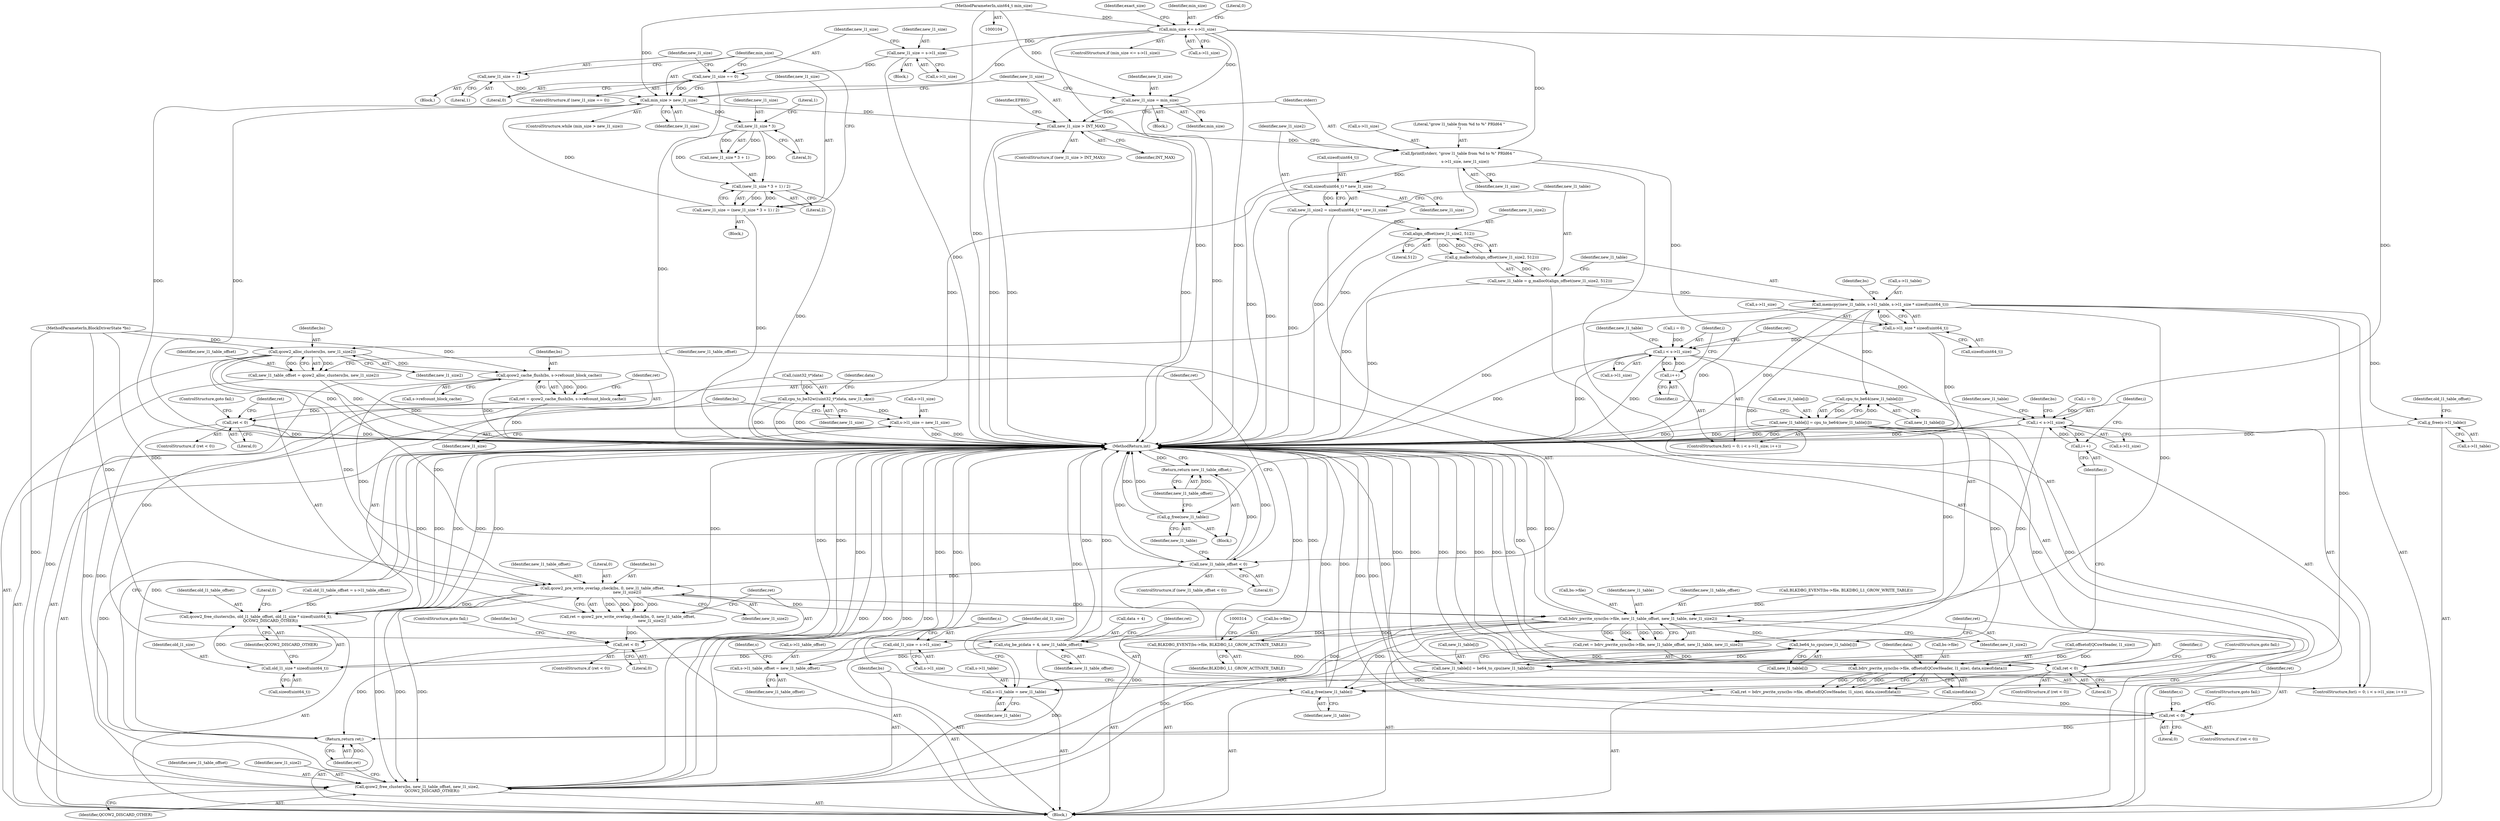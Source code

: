 digraph "1_qemu_cab60de930684c33f67d4e32c7509b567f8c445b@API" {
"1000175" [label="(Call,fprintf(stderr, \"grow l1_table from %d to %\" PRId64 \"\n\",\n            s->l1_size, new_l1_size))"];
"1000125" [label="(Call,min_size <= s->l1_size)"];
"1000106" [label="(MethodParameterIn,uint64_t min_size)"];
"1000168" [label="(Call,new_l1_size > INT_MAX)"];
"1000135" [label="(Call,new_l1_size = min_size)"];
"1000154" [label="(Call,min_size > new_l1_size)"];
"1000158" [label="(Call,new_l1_size = (new_l1_size * 3 + 1) / 2)"];
"1000160" [label="(Call,(new_l1_size * 3 + 1) / 2)"];
"1000162" [label="(Call,new_l1_size * 3)"];
"1000150" [label="(Call,new_l1_size = 1)"];
"1000146" [label="(Call,new_l1_size == 0)"];
"1000140" [label="(Call,new_l1_size = s->l1_size)"];
"1000184" [label="(Call,sizeof(uint64_t) * new_l1_size)"];
"1000182" [label="(Call,new_l1_size2 = sizeof(uint64_t) * new_l1_size)"];
"1000191" [label="(Call,align_offset(new_l1_size2, 512))"];
"1000190" [label="(Call,g_malloc0(align_offset(new_l1_size2, 512)))"];
"1000188" [label="(Call,new_l1_table = g_malloc0(align_offset(new_l1_size2, 512)))"];
"1000194" [label="(Call,memcpy(new_l1_table, s->l1_table, s->l1_size * sizeof(uint64_t)))"];
"1000220" [label="(Call,g_free(new_l1_table))"];
"1000270" [label="(Call,cpu_to_be64(new_l1_table[i]))"];
"1000266" [label="(Call,new_l1_table[i] = cpu_to_be64(new_l1_table[i]))"];
"1000276" [label="(Call,bdrv_pwrite_sync(bs->file, new_l1_table_offset, new_l1_table, new_l1_size2))"];
"1000274" [label="(Call,ret = bdrv_pwrite_sync(bs->file, new_l1_table_offset, new_l1_table, new_l1_size2))"];
"1000284" [label="(Call,ret < 0)"];
"1000387" [label="(Return,return ret;)"];
"1000303" [label="(Call,be64_to_cpu(new_l1_table[i]))"];
"1000299" [label="(Call,new_l1_table[i] = be64_to_cpu(new_l1_table[i]))"];
"1000354" [label="(Call,s->l1_table = new_l1_table)"];
"1000380" [label="(Call,g_free(new_l1_table))"];
"1000307" [label="(Call,BLKDBG_EVENT(bs->file, BLKDBG_L1_GROW_ACTIVATE_TABLE))"];
"1000324" [label="(Call,bdrv_pwrite_sync(bs->file, offsetof(QCowHeader, l1_size), data,sizeof(data)))"];
"1000322" [label="(Call,ret = bdrv_pwrite_sync(bs->file, offsetof(QCowHeader, l1_size), data,sizeof(data)))"];
"1000335" [label="(Call,ret < 0)"];
"1000317" [label="(Call,stq_be_p(data + 4, new_l1_table_offset))"];
"1000349" [label="(Call,s->l1_table_offset = new_l1_table_offset)"];
"1000382" [label="(Call,qcow2_free_clusters(bs, new_l1_table_offset, new_l1_size2,\n                        QCOW2_DISCARD_OTHER))"];
"1000340" [label="(Call,g_free(s->l1_table))"];
"1000212" [label="(Call,qcow2_alloc_clusters(bs, new_l1_size2))"];
"1000210" [label="(Call,new_l1_table_offset = qcow2_alloc_clusters(bs, new_l1_size2))"];
"1000216" [label="(Call,new_l1_table_offset < 0)"];
"1000222" [label="(Return,return new_l1_table_offset;)"];
"1000239" [label="(Call,qcow2_pre_write_overlap_check(bs, 0, new_l1_table_offset,\n                                        new_l1_size2))"];
"1000237" [label="(Call,ret = qcow2_pre_write_overlap_check(bs, 0, new_l1_table_offset,\n                                        new_l1_size2))"];
"1000245" [label="(Call,ret < 0)"];
"1000369" [label="(Call,qcow2_free_clusters(bs, old_l1_table_offset, old_l1_size * sizeof(uint64_t),\n                        QCOW2_DISCARD_OTHER))"];
"1000226" [label="(Call,qcow2_cache_flush(bs, s->refcount_block_cache))"];
"1000224" [label="(Call,ret = qcow2_cache_flush(bs, s->refcount_block_cache))"];
"1000232" [label="(Call,ret < 0)"];
"1000312" [label="(Call,cpu_to_be32w((uint32_t*)data, new_l1_size))"];
"1000364" [label="(Call,s->l1_size = new_l1_size)"];
"1000199" [label="(Call,s->l1_size * sizeof(uint64_t))"];
"1000259" [label="(Call,i < s->l1_size)"];
"1000264" [label="(Call,i++)"];
"1000292" [label="(Call,i < s->l1_size)"];
"1000297" [label="(Call,i++)"];
"1000359" [label="(Call,old_l1_size = s->l1_size)"];
"1000372" [label="(Call,old_l1_size * sizeof(uint64_t))"];
"1000227" [label="(Identifier,bs)"];
"1000307" [label="(Call,BLKDBG_EVENT(bs->file, BLKDBG_L1_GROW_ACTIVATE_TABLE))"];
"1000141" [label="(Identifier,new_l1_size)"];
"1000365" [label="(Call,s->l1_size)"];
"1000162" [label="(Call,new_l1_size * 3)"];
"1000160" [label="(Call,(new_l1_size * 3 + 1) / 2)"];
"1000193" [label="(Literal,512)"];
"1000156" [label="(Identifier,new_l1_size)"];
"1000287" [label="(ControlStructure,goto fail;)"];
"1000277" [label="(Call,bs->file)"];
"1000387" [label="(Return,return ret;)"];
"1000184" [label="(Call,sizeof(uint64_t) * new_l1_size)"];
"1000324" [label="(Call,bdrv_pwrite_sync(bs->file, offsetof(QCowHeader, l1_size), data,sizeof(data)))"];
"1000165" [label="(Literal,1)"];
"1000353" [label="(Identifier,new_l1_table_offset)"];
"1000233" [label="(Identifier,ret)"];
"1000152" [label="(Literal,1)"];
"1000355" [label="(Call,s->l1_table)"];
"1000243" [label="(Identifier,new_l1_size2)"];
"1000300" [label="(Call,new_l1_table[i])"];
"1000212" [label="(Call,qcow2_alloc_clusters(bs, new_l1_size2))"];
"1000157" [label="(Block,)"];
"1000194" [label="(Call,memcpy(new_l1_table, s->l1_table, s->l1_size * sizeof(uint64_t)))"];
"1000223" [label="(Identifier,new_l1_table_offset)"];
"1000210" [label="(Call,new_l1_table_offset = qcow2_alloc_clusters(bs, new_l1_size2))"];
"1000356" [label="(Identifier,s)"];
"1000139" [label="(Block,)"];
"1000218" [label="(Literal,0)"];
"1000159" [label="(Identifier,new_l1_size)"];
"1000242" [label="(Identifier,new_l1_table_offset)"];
"1000255" [label="(ControlStructure,for(i = 0; i < s->l1_size; i++))"];
"1000335" [label="(Call,ret < 0)"];
"1000336" [label="(Identifier,ret)"];
"1000260" [label="(Identifier,i)"];
"1000297" [label="(Call,i++)"];
"1000188" [label="(Call,new_l1_table = g_malloc0(align_offset(new_l1_size2, 512)))"];
"1000221" [label="(Identifier,new_l1_table)"];
"1000187" [label="(Identifier,new_l1_size)"];
"1000200" [label="(Call,s->l1_size)"];
"1000267" [label="(Call,new_l1_table[i])"];
"1000341" [label="(Call,s->l1_table)"];
"1000106" [label="(MethodParameterIn,uint64_t min_size)"];
"1000183" [label="(Identifier,new_l1_size2)"];
"1000301" [label="(Identifier,new_l1_table)"];
"1000328" [label="(Call,offsetof(QCowHeader, l1_size))"];
"1000354" [label="(Call,s->l1_table = new_l1_table)"];
"1000225" [label="(Identifier,ret)"];
"1000321" [label="(Identifier,new_l1_table_offset)"];
"1000140" [label="(Call,new_l1_size = s->l1_size)"];
"1000154" [label="(Call,min_size > new_l1_size)"];
"1000215" [label="(ControlStructure,if (new_l1_table_offset < 0))"];
"1000382" [label="(Call,qcow2_free_clusters(bs, new_l1_table_offset, new_l1_size2,\n                        QCOW2_DISCARD_OTHER))"];
"1000244" [label="(ControlStructure,if (ret < 0))"];
"1000281" [label="(Identifier,new_l1_table)"];
"1000203" [label="(Call,sizeof(uint64_t))"];
"1000181" [label="(Identifier,new_l1_size)"];
"1000168" [label="(Call,new_l1_size > INT_MAX)"];
"1000274" [label="(Call,ret = bdrv_pwrite_sync(bs->file, new_l1_table_offset, new_l1_table, new_l1_size2))"];
"1000217" [label="(Identifier,new_l1_table_offset)"];
"1000174" [label="(Identifier,EFBIG)"];
"1000361" [label="(Call,s->l1_size)"];
"1000137" [label="(Identifier,min_size)"];
"1000234" [label="(Literal,0)"];
"1000124" [label="(ControlStructure,if (min_size <= s->l1_size))"];
"1000288" [label="(ControlStructure,for(i = 0; i < s->l1_size; i++))"];
"1000318" [label="(Call,data + 4)"];
"1000372" [label="(Call,old_l1_size * sizeof(uint64_t))"];
"1000261" [label="(Call,s->l1_size)"];
"1000214" [label="(Identifier,new_l1_size2)"];
"1000176" [label="(Identifier,stderr)"];
"1000147" [label="(Identifier,new_l1_size)"];
"1000146" [label="(Call,new_l1_size == 0)"];
"1000268" [label="(Identifier,new_l1_table)"];
"1000213" [label="(Identifier,bs)"];
"1000323" [label="(Identifier,ret)"];
"1000349" [label="(Call,s->l1_table_offset = new_l1_table_offset)"];
"1000224" [label="(Call,ret = qcow2_cache_flush(bs, s->refcount_block_cache))"];
"1000127" [label="(Call,s->l1_size)"];
"1000241" [label="(Literal,0)"];
"1000175" [label="(Call,fprintf(stderr, \"grow l1_table from %d to %\" PRId64 \"\n\",\n            s->l1_size, new_l1_size))"];
"1000380" [label="(Call,g_free(new_l1_table))"];
"1000178" [label="(Call,s->l1_size)"];
"1000342" [label="(Identifier,s)"];
"1000311" [label="(Identifier,BLKDBG_L1_GROW_ACTIVATE_TABLE)"];
"1000304" [label="(Call,new_l1_table[i])"];
"1000292" [label="(Call,i < s->l1_size)"];
"1000266" [label="(Call,new_l1_table[i] = cpu_to_be64(new_l1_table[i]))"];
"1000270" [label="(Call,cpu_to_be64(new_l1_table[i]))"];
"1000275" [label="(Identifier,ret)"];
"1000228" [label="(Call,s->refcount_block_cache)"];
"1000170" [label="(Identifier,INT_MAX)"];
"1000161" [label="(Call,new_l1_size * 3 + 1)"];
"1000284" [label="(Call,ret < 0)"];
"1000371" [label="(Identifier,old_l1_table_offset)"];
"1000360" [label="(Identifier,old_l1_size)"];
"1000286" [label="(Literal,0)"];
"1000331" [label="(Identifier,data)"];
"1000166" [label="(Literal,2)"];
"1000337" [label="(Literal,0)"];
"1000359" [label="(Call,old_l1_size = s->l1_size)"];
"1000384" [label="(Identifier,new_l1_table_offset)"];
"1000222" [label="(Return,return new_l1_table_offset;)"];
"1000299" [label="(Call,new_l1_table[i] = be64_to_cpu(new_l1_table[i]))"];
"1000376" [label="(Identifier,QCOW2_DISCARD_OTHER)"];
"1000134" [label="(Block,)"];
"1000259" [label="(Call,i < s->l1_size)"];
"1000322" [label="(Call,ret = bdrv_pwrite_sync(bs->file, offsetof(QCowHeader, l1_size), data,sizeof(data)))"];
"1000385" [label="(Identifier,new_l1_size2)"];
"1000169" [label="(Identifier,new_l1_size)"];
"1000386" [label="(Identifier,QCOW2_DISCARD_OTHER)"];
"1000240" [label="(Identifier,bs)"];
"1000236" [label="(ControlStructure,goto fail;)"];
"1000280" [label="(Identifier,new_l1_table_offset)"];
"1000196" [label="(Call,s->l1_table)"];
"1000290" [label="(Identifier,i)"];
"1000334" [label="(ControlStructure,if (ret < 0))"];
"1000309" [label="(Identifier,bs)"];
"1000150" [label="(Call,new_l1_size = 1)"];
"1000389" [label="(MethodReturn,int)"];
"1000265" [label="(Identifier,i)"];
"1000283" [label="(ControlStructure,if (ret < 0))"];
"1000252" [label="(Identifier,bs)"];
"1000316" [label="(Identifier,new_l1_size)"];
"1000289" [label="(Call,i = 0)"];
"1000151" [label="(Identifier,new_l1_size)"];
"1000126" [label="(Identifier,min_size)"];
"1000339" [label="(ControlStructure,goto fail;)"];
"1000153" [label="(ControlStructure,while (min_size > new_l1_size))"];
"1000303" [label="(Call,be64_to_cpu(new_l1_table[i]))"];
"1000219" [label="(Block,)"];
"1000294" [label="(Call,s->l1_size)"];
"1000164" [label="(Literal,3)"];
"1000370" [label="(Identifier,bs)"];
"1000383" [label="(Identifier,bs)"];
"1000364" [label="(Call,s->l1_size = new_l1_size)"];
"1000340" [label="(Call,g_free(s->l1_table))"];
"1000373" [label="(Identifier,old_l1_size)"];
"1000332" [label="(Call,sizeof(data))"];
"1000177" [label="(Literal,\"grow l1_table from %d to %\" PRId64 \"\n\")"];
"1000192" [label="(Identifier,new_l1_size2)"];
"1000195" [label="(Identifier,new_l1_table)"];
"1000231" [label="(ControlStructure,if (ret < 0))"];
"1000105" [label="(MethodParameterIn,BlockDriverState *bs)"];
"1000182" [label="(Call,new_l1_size2 = sizeof(uint64_t) * new_l1_size)"];
"1000245" [label="(Call,ret < 0)"];
"1000131" [label="(Literal,0)"];
"1000249" [label="(ControlStructure,goto fail;)"];
"1000148" [label="(Literal,0)"];
"1000298" [label="(Identifier,i)"];
"1000256" [label="(Call,i = 0)"];
"1000271" [label="(Call,new_l1_table[i])"];
"1000368" [label="(Identifier,new_l1_size)"];
"1000226" [label="(Call,qcow2_cache_flush(bs, s->refcount_block_cache))"];
"1000237" [label="(Call,ret = qcow2_pre_write_overlap_check(bs, 0, new_l1_table_offset,\n                                        new_l1_size2))"];
"1000381" [label="(Identifier,new_l1_table)"];
"1000246" [label="(Identifier,ret)"];
"1000145" [label="(ControlStructure,if (new_l1_size == 0))"];
"1000142" [label="(Call,s->l1_size)"];
"1000369" [label="(Call,qcow2_free_clusters(bs, old_l1_table_offset, old_l1_size * sizeof(uint64_t),\n                        QCOW2_DISCARD_OTHER))"];
"1000135" [label="(Call,new_l1_size = min_size)"];
"1000285" [label="(Identifier,ret)"];
"1000325" [label="(Call,bs->file)"];
"1000207" [label="(Identifier,bs)"];
"1000185" [label="(Call,sizeof(uint64_t))"];
"1000312" [label="(Call,cpu_to_be32w((uint32_t*)data, new_l1_size))"];
"1000238" [label="(Identifier,ret)"];
"1000250" [label="(Call,BLKDBG_EVENT(bs->file, BLKDBG_L1_GROW_WRITE_TABLE))"];
"1000308" [label="(Call,bs->file)"];
"1000149" [label="(Block,)"];
"1000211" [label="(Identifier,new_l1_table_offset)"];
"1000167" [label="(ControlStructure,if (new_l1_size > INT_MAX))"];
"1000317" [label="(Call,stq_be_p(data + 4, new_l1_table_offset))"];
"1000189" [label="(Identifier,new_l1_table)"];
"1000276" [label="(Call,bdrv_pwrite_sync(bs->file, new_l1_table_offset, new_l1_table, new_l1_size2))"];
"1000232" [label="(Call,ret < 0)"];
"1000374" [label="(Call,sizeof(uint64_t))"];
"1000282" [label="(Identifier,new_l1_size2)"];
"1000216" [label="(Call,new_l1_table_offset < 0)"];
"1000125" [label="(Call,min_size <= s->l1_size)"];
"1000388" [label="(Identifier,ret)"];
"1000358" [label="(Identifier,new_l1_table)"];
"1000163" [label="(Identifier,new_l1_size)"];
"1000264" [label="(Call,i++)"];
"1000190" [label="(Call,g_malloc0(align_offset(new_l1_size2, 512)))"];
"1000313" [label="(Call,(uint32_t*)data)"];
"1000136" [label="(Identifier,new_l1_size)"];
"1000191" [label="(Call,align_offset(new_l1_size2, 512))"];
"1000350" [label="(Call,s->l1_table_offset)"];
"1000293" [label="(Identifier,i)"];
"1000378" [label="(Literal,0)"];
"1000247" [label="(Literal,0)"];
"1000345" [label="(Identifier,old_l1_table_offset)"];
"1000155" [label="(Identifier,min_size)"];
"1000133" [label="(Identifier,exact_size)"];
"1000158" [label="(Call,new_l1_size = (new_l1_size * 3 + 1) / 2)"];
"1000220" [label="(Call,g_free(new_l1_table))"];
"1000199" [label="(Call,s->l1_size * sizeof(uint64_t))"];
"1000319" [label="(Identifier,data)"];
"1000344" [label="(Call,old_l1_table_offset = s->l1_table_offset)"];
"1000366" [label="(Identifier,s)"];
"1000108" [label="(Block,)"];
"1000239" [label="(Call,qcow2_pre_write_overlap_check(bs, 0, new_l1_table_offset,\n                                        new_l1_size2))"];
"1000175" -> "1000108"  [label="AST: "];
"1000175" -> "1000181"  [label="CFG: "];
"1000176" -> "1000175"  [label="AST: "];
"1000177" -> "1000175"  [label="AST: "];
"1000178" -> "1000175"  [label="AST: "];
"1000181" -> "1000175"  [label="AST: "];
"1000183" -> "1000175"  [label="CFG: "];
"1000175" -> "1000389"  [label="DDG: "];
"1000175" -> "1000389"  [label="DDG: "];
"1000125" -> "1000175"  [label="DDG: "];
"1000168" -> "1000175"  [label="DDG: "];
"1000175" -> "1000184"  [label="DDG: "];
"1000175" -> "1000199"  [label="DDG: "];
"1000125" -> "1000124"  [label="AST: "];
"1000125" -> "1000127"  [label="CFG: "];
"1000126" -> "1000125"  [label="AST: "];
"1000127" -> "1000125"  [label="AST: "];
"1000131" -> "1000125"  [label="CFG: "];
"1000133" -> "1000125"  [label="CFG: "];
"1000125" -> "1000389"  [label="DDG: "];
"1000125" -> "1000389"  [label="DDG: "];
"1000125" -> "1000389"  [label="DDG: "];
"1000106" -> "1000125"  [label="DDG: "];
"1000125" -> "1000135"  [label="DDG: "];
"1000125" -> "1000140"  [label="DDG: "];
"1000125" -> "1000154"  [label="DDG: "];
"1000106" -> "1000104"  [label="AST: "];
"1000106" -> "1000389"  [label="DDG: "];
"1000106" -> "1000135"  [label="DDG: "];
"1000106" -> "1000154"  [label="DDG: "];
"1000168" -> "1000167"  [label="AST: "];
"1000168" -> "1000170"  [label="CFG: "];
"1000169" -> "1000168"  [label="AST: "];
"1000170" -> "1000168"  [label="AST: "];
"1000174" -> "1000168"  [label="CFG: "];
"1000176" -> "1000168"  [label="CFG: "];
"1000168" -> "1000389"  [label="DDG: "];
"1000168" -> "1000389"  [label="DDG: "];
"1000168" -> "1000389"  [label="DDG: "];
"1000135" -> "1000168"  [label="DDG: "];
"1000154" -> "1000168"  [label="DDG: "];
"1000135" -> "1000134"  [label="AST: "];
"1000135" -> "1000137"  [label="CFG: "];
"1000136" -> "1000135"  [label="AST: "];
"1000137" -> "1000135"  [label="AST: "];
"1000169" -> "1000135"  [label="CFG: "];
"1000135" -> "1000389"  [label="DDG: "];
"1000154" -> "1000153"  [label="AST: "];
"1000154" -> "1000156"  [label="CFG: "];
"1000155" -> "1000154"  [label="AST: "];
"1000156" -> "1000154"  [label="AST: "];
"1000159" -> "1000154"  [label="CFG: "];
"1000169" -> "1000154"  [label="CFG: "];
"1000154" -> "1000389"  [label="DDG: "];
"1000154" -> "1000389"  [label="DDG: "];
"1000158" -> "1000154"  [label="DDG: "];
"1000150" -> "1000154"  [label="DDG: "];
"1000146" -> "1000154"  [label="DDG: "];
"1000154" -> "1000162"  [label="DDG: "];
"1000158" -> "1000157"  [label="AST: "];
"1000158" -> "1000160"  [label="CFG: "];
"1000159" -> "1000158"  [label="AST: "];
"1000160" -> "1000158"  [label="AST: "];
"1000155" -> "1000158"  [label="CFG: "];
"1000158" -> "1000389"  [label="DDG: "];
"1000160" -> "1000158"  [label="DDG: "];
"1000160" -> "1000158"  [label="DDG: "];
"1000160" -> "1000166"  [label="CFG: "];
"1000161" -> "1000160"  [label="AST: "];
"1000166" -> "1000160"  [label="AST: "];
"1000160" -> "1000389"  [label="DDG: "];
"1000162" -> "1000160"  [label="DDG: "];
"1000162" -> "1000160"  [label="DDG: "];
"1000162" -> "1000161"  [label="AST: "];
"1000162" -> "1000164"  [label="CFG: "];
"1000163" -> "1000162"  [label="AST: "];
"1000164" -> "1000162"  [label="AST: "];
"1000165" -> "1000162"  [label="CFG: "];
"1000162" -> "1000161"  [label="DDG: "];
"1000162" -> "1000161"  [label="DDG: "];
"1000150" -> "1000149"  [label="AST: "];
"1000150" -> "1000152"  [label="CFG: "];
"1000151" -> "1000150"  [label="AST: "];
"1000152" -> "1000150"  [label="AST: "];
"1000155" -> "1000150"  [label="CFG: "];
"1000146" -> "1000145"  [label="AST: "];
"1000146" -> "1000148"  [label="CFG: "];
"1000147" -> "1000146"  [label="AST: "];
"1000148" -> "1000146"  [label="AST: "];
"1000151" -> "1000146"  [label="CFG: "];
"1000155" -> "1000146"  [label="CFG: "];
"1000146" -> "1000389"  [label="DDG: "];
"1000140" -> "1000146"  [label="DDG: "];
"1000140" -> "1000139"  [label="AST: "];
"1000140" -> "1000142"  [label="CFG: "];
"1000141" -> "1000140"  [label="AST: "];
"1000142" -> "1000140"  [label="AST: "];
"1000147" -> "1000140"  [label="CFG: "];
"1000140" -> "1000389"  [label="DDG: "];
"1000184" -> "1000182"  [label="AST: "];
"1000184" -> "1000187"  [label="CFG: "];
"1000185" -> "1000184"  [label="AST: "];
"1000187" -> "1000184"  [label="AST: "];
"1000182" -> "1000184"  [label="CFG: "];
"1000184" -> "1000389"  [label="DDG: "];
"1000184" -> "1000182"  [label="DDG: "];
"1000184" -> "1000312"  [label="DDG: "];
"1000182" -> "1000108"  [label="AST: "];
"1000183" -> "1000182"  [label="AST: "];
"1000189" -> "1000182"  [label="CFG: "];
"1000182" -> "1000389"  [label="DDG: "];
"1000182" -> "1000191"  [label="DDG: "];
"1000191" -> "1000190"  [label="AST: "];
"1000191" -> "1000193"  [label="CFG: "];
"1000192" -> "1000191"  [label="AST: "];
"1000193" -> "1000191"  [label="AST: "];
"1000190" -> "1000191"  [label="CFG: "];
"1000191" -> "1000190"  [label="DDG: "];
"1000191" -> "1000190"  [label="DDG: "];
"1000191" -> "1000212"  [label="DDG: "];
"1000190" -> "1000188"  [label="AST: "];
"1000188" -> "1000190"  [label="CFG: "];
"1000190" -> "1000389"  [label="DDG: "];
"1000190" -> "1000188"  [label="DDG: "];
"1000188" -> "1000108"  [label="AST: "];
"1000189" -> "1000188"  [label="AST: "];
"1000195" -> "1000188"  [label="CFG: "];
"1000188" -> "1000389"  [label="DDG: "];
"1000188" -> "1000194"  [label="DDG: "];
"1000194" -> "1000108"  [label="AST: "];
"1000194" -> "1000199"  [label="CFG: "];
"1000195" -> "1000194"  [label="AST: "];
"1000196" -> "1000194"  [label="AST: "];
"1000199" -> "1000194"  [label="AST: "];
"1000207" -> "1000194"  [label="CFG: "];
"1000194" -> "1000389"  [label="DDG: "];
"1000194" -> "1000389"  [label="DDG: "];
"1000194" -> "1000389"  [label="DDG: "];
"1000199" -> "1000194"  [label="DDG: "];
"1000194" -> "1000220"  [label="DDG: "];
"1000194" -> "1000270"  [label="DDG: "];
"1000194" -> "1000276"  [label="DDG: "];
"1000194" -> "1000340"  [label="DDG: "];
"1000194" -> "1000380"  [label="DDG: "];
"1000220" -> "1000219"  [label="AST: "];
"1000220" -> "1000221"  [label="CFG: "];
"1000221" -> "1000220"  [label="AST: "];
"1000223" -> "1000220"  [label="CFG: "];
"1000220" -> "1000389"  [label="DDG: "];
"1000220" -> "1000389"  [label="DDG: "];
"1000270" -> "1000266"  [label="AST: "];
"1000270" -> "1000271"  [label="CFG: "];
"1000271" -> "1000270"  [label="AST: "];
"1000266" -> "1000270"  [label="CFG: "];
"1000270" -> "1000266"  [label="DDG: "];
"1000266" -> "1000270"  [label="DDG: "];
"1000266" -> "1000255"  [label="AST: "];
"1000267" -> "1000266"  [label="AST: "];
"1000265" -> "1000266"  [label="CFG: "];
"1000266" -> "1000389"  [label="DDG: "];
"1000266" -> "1000389"  [label="DDG: "];
"1000266" -> "1000276"  [label="DDG: "];
"1000266" -> "1000303"  [label="DDG: "];
"1000266" -> "1000354"  [label="DDG: "];
"1000266" -> "1000380"  [label="DDG: "];
"1000276" -> "1000274"  [label="AST: "];
"1000276" -> "1000282"  [label="CFG: "];
"1000277" -> "1000276"  [label="AST: "];
"1000280" -> "1000276"  [label="AST: "];
"1000281" -> "1000276"  [label="AST: "];
"1000282" -> "1000276"  [label="AST: "];
"1000274" -> "1000276"  [label="CFG: "];
"1000276" -> "1000389"  [label="DDG: "];
"1000276" -> "1000389"  [label="DDG: "];
"1000276" -> "1000274"  [label="DDG: "];
"1000276" -> "1000274"  [label="DDG: "];
"1000276" -> "1000274"  [label="DDG: "];
"1000276" -> "1000274"  [label="DDG: "];
"1000250" -> "1000276"  [label="DDG: "];
"1000239" -> "1000276"  [label="DDG: "];
"1000239" -> "1000276"  [label="DDG: "];
"1000276" -> "1000303"  [label="DDG: "];
"1000276" -> "1000307"  [label="DDG: "];
"1000276" -> "1000317"  [label="DDG: "];
"1000276" -> "1000354"  [label="DDG: "];
"1000276" -> "1000380"  [label="DDG: "];
"1000276" -> "1000382"  [label="DDG: "];
"1000276" -> "1000382"  [label="DDG: "];
"1000274" -> "1000108"  [label="AST: "];
"1000275" -> "1000274"  [label="AST: "];
"1000285" -> "1000274"  [label="CFG: "];
"1000274" -> "1000389"  [label="DDG: "];
"1000274" -> "1000284"  [label="DDG: "];
"1000284" -> "1000283"  [label="AST: "];
"1000284" -> "1000286"  [label="CFG: "];
"1000285" -> "1000284"  [label="AST: "];
"1000286" -> "1000284"  [label="AST: "];
"1000287" -> "1000284"  [label="CFG: "];
"1000290" -> "1000284"  [label="CFG: "];
"1000284" -> "1000389"  [label="DDG: "];
"1000284" -> "1000389"  [label="DDG: "];
"1000284" -> "1000387"  [label="DDG: "];
"1000387" -> "1000108"  [label="AST: "];
"1000387" -> "1000388"  [label="CFG: "];
"1000388" -> "1000387"  [label="AST: "];
"1000389" -> "1000387"  [label="CFG: "];
"1000387" -> "1000389"  [label="DDG: "];
"1000388" -> "1000387"  [label="DDG: "];
"1000335" -> "1000387"  [label="DDG: "];
"1000232" -> "1000387"  [label="DDG: "];
"1000245" -> "1000387"  [label="DDG: "];
"1000303" -> "1000299"  [label="AST: "];
"1000303" -> "1000304"  [label="CFG: "];
"1000304" -> "1000303"  [label="AST: "];
"1000299" -> "1000303"  [label="CFG: "];
"1000303" -> "1000299"  [label="DDG: "];
"1000299" -> "1000303"  [label="DDG: "];
"1000299" -> "1000288"  [label="AST: "];
"1000300" -> "1000299"  [label="AST: "];
"1000298" -> "1000299"  [label="CFG: "];
"1000299" -> "1000389"  [label="DDG: "];
"1000299" -> "1000389"  [label="DDG: "];
"1000299" -> "1000354"  [label="DDG: "];
"1000299" -> "1000380"  [label="DDG: "];
"1000354" -> "1000108"  [label="AST: "];
"1000354" -> "1000358"  [label="CFG: "];
"1000355" -> "1000354"  [label="AST: "];
"1000358" -> "1000354"  [label="AST: "];
"1000360" -> "1000354"  [label="CFG: "];
"1000354" -> "1000389"  [label="DDG: "];
"1000354" -> "1000389"  [label="DDG: "];
"1000380" -> "1000108"  [label="AST: "];
"1000380" -> "1000381"  [label="CFG: "];
"1000381" -> "1000380"  [label="AST: "];
"1000383" -> "1000380"  [label="CFG: "];
"1000380" -> "1000389"  [label="DDG: "];
"1000380" -> "1000389"  [label="DDG: "];
"1000307" -> "1000108"  [label="AST: "];
"1000307" -> "1000311"  [label="CFG: "];
"1000308" -> "1000307"  [label="AST: "];
"1000311" -> "1000307"  [label="AST: "];
"1000314" -> "1000307"  [label="CFG: "];
"1000307" -> "1000389"  [label="DDG: "];
"1000307" -> "1000389"  [label="DDG: "];
"1000307" -> "1000324"  [label="DDG: "];
"1000324" -> "1000322"  [label="AST: "];
"1000324" -> "1000332"  [label="CFG: "];
"1000325" -> "1000324"  [label="AST: "];
"1000328" -> "1000324"  [label="AST: "];
"1000331" -> "1000324"  [label="AST: "];
"1000332" -> "1000324"  [label="AST: "];
"1000322" -> "1000324"  [label="CFG: "];
"1000324" -> "1000389"  [label="DDG: "];
"1000324" -> "1000389"  [label="DDG: "];
"1000324" -> "1000389"  [label="DDG: "];
"1000324" -> "1000322"  [label="DDG: "];
"1000324" -> "1000322"  [label="DDG: "];
"1000324" -> "1000322"  [label="DDG: "];
"1000328" -> "1000324"  [label="DDG: "];
"1000328" -> "1000324"  [label="DDG: "];
"1000322" -> "1000108"  [label="AST: "];
"1000323" -> "1000322"  [label="AST: "];
"1000336" -> "1000322"  [label="CFG: "];
"1000322" -> "1000389"  [label="DDG: "];
"1000322" -> "1000335"  [label="DDG: "];
"1000335" -> "1000334"  [label="AST: "];
"1000335" -> "1000337"  [label="CFG: "];
"1000336" -> "1000335"  [label="AST: "];
"1000337" -> "1000335"  [label="AST: "];
"1000339" -> "1000335"  [label="CFG: "];
"1000342" -> "1000335"  [label="CFG: "];
"1000335" -> "1000389"  [label="DDG: "];
"1000335" -> "1000389"  [label="DDG: "];
"1000317" -> "1000108"  [label="AST: "];
"1000317" -> "1000321"  [label="CFG: "];
"1000318" -> "1000317"  [label="AST: "];
"1000321" -> "1000317"  [label="AST: "];
"1000323" -> "1000317"  [label="CFG: "];
"1000317" -> "1000389"  [label="DDG: "];
"1000317" -> "1000389"  [label="DDG: "];
"1000313" -> "1000317"  [label="DDG: "];
"1000317" -> "1000349"  [label="DDG: "];
"1000317" -> "1000382"  [label="DDG: "];
"1000349" -> "1000108"  [label="AST: "];
"1000349" -> "1000353"  [label="CFG: "];
"1000350" -> "1000349"  [label="AST: "];
"1000353" -> "1000349"  [label="AST: "];
"1000356" -> "1000349"  [label="CFG: "];
"1000349" -> "1000389"  [label="DDG: "];
"1000349" -> "1000389"  [label="DDG: "];
"1000382" -> "1000108"  [label="AST: "];
"1000382" -> "1000386"  [label="CFG: "];
"1000383" -> "1000382"  [label="AST: "];
"1000384" -> "1000382"  [label="AST: "];
"1000385" -> "1000382"  [label="AST: "];
"1000386" -> "1000382"  [label="AST: "];
"1000388" -> "1000382"  [label="CFG: "];
"1000382" -> "1000389"  [label="DDG: "];
"1000382" -> "1000389"  [label="DDG: "];
"1000382" -> "1000389"  [label="DDG: "];
"1000382" -> "1000389"  [label="DDG: "];
"1000382" -> "1000389"  [label="DDG: "];
"1000226" -> "1000382"  [label="DDG: "];
"1000239" -> "1000382"  [label="DDG: "];
"1000239" -> "1000382"  [label="DDG: "];
"1000239" -> "1000382"  [label="DDG: "];
"1000105" -> "1000382"  [label="DDG: "];
"1000216" -> "1000382"  [label="DDG: "];
"1000212" -> "1000382"  [label="DDG: "];
"1000340" -> "1000108"  [label="AST: "];
"1000340" -> "1000341"  [label="CFG: "];
"1000341" -> "1000340"  [label="AST: "];
"1000345" -> "1000340"  [label="CFG: "];
"1000340" -> "1000389"  [label="DDG: "];
"1000212" -> "1000210"  [label="AST: "];
"1000212" -> "1000214"  [label="CFG: "];
"1000213" -> "1000212"  [label="AST: "];
"1000214" -> "1000212"  [label="AST: "];
"1000210" -> "1000212"  [label="CFG: "];
"1000212" -> "1000389"  [label="DDG: "];
"1000212" -> "1000389"  [label="DDG: "];
"1000212" -> "1000210"  [label="DDG: "];
"1000212" -> "1000210"  [label="DDG: "];
"1000105" -> "1000212"  [label="DDG: "];
"1000212" -> "1000226"  [label="DDG: "];
"1000212" -> "1000239"  [label="DDG: "];
"1000210" -> "1000108"  [label="AST: "];
"1000211" -> "1000210"  [label="AST: "];
"1000217" -> "1000210"  [label="CFG: "];
"1000210" -> "1000389"  [label="DDG: "];
"1000210" -> "1000216"  [label="DDG: "];
"1000216" -> "1000215"  [label="AST: "];
"1000216" -> "1000218"  [label="CFG: "];
"1000217" -> "1000216"  [label="AST: "];
"1000218" -> "1000216"  [label="AST: "];
"1000221" -> "1000216"  [label="CFG: "];
"1000225" -> "1000216"  [label="CFG: "];
"1000216" -> "1000389"  [label="DDG: "];
"1000216" -> "1000389"  [label="DDG: "];
"1000216" -> "1000222"  [label="DDG: "];
"1000216" -> "1000239"  [label="DDG: "];
"1000222" -> "1000219"  [label="AST: "];
"1000222" -> "1000223"  [label="CFG: "];
"1000223" -> "1000222"  [label="AST: "];
"1000389" -> "1000222"  [label="CFG: "];
"1000222" -> "1000389"  [label="DDG: "];
"1000223" -> "1000222"  [label="DDG: "];
"1000239" -> "1000237"  [label="AST: "];
"1000239" -> "1000243"  [label="CFG: "];
"1000240" -> "1000239"  [label="AST: "];
"1000241" -> "1000239"  [label="AST: "];
"1000242" -> "1000239"  [label="AST: "];
"1000243" -> "1000239"  [label="AST: "];
"1000237" -> "1000239"  [label="CFG: "];
"1000239" -> "1000237"  [label="DDG: "];
"1000239" -> "1000237"  [label="DDG: "];
"1000239" -> "1000237"  [label="DDG: "];
"1000239" -> "1000237"  [label="DDG: "];
"1000226" -> "1000239"  [label="DDG: "];
"1000105" -> "1000239"  [label="DDG: "];
"1000239" -> "1000369"  [label="DDG: "];
"1000237" -> "1000108"  [label="AST: "];
"1000238" -> "1000237"  [label="AST: "];
"1000246" -> "1000237"  [label="CFG: "];
"1000237" -> "1000389"  [label="DDG: "];
"1000237" -> "1000245"  [label="DDG: "];
"1000245" -> "1000244"  [label="AST: "];
"1000245" -> "1000247"  [label="CFG: "];
"1000246" -> "1000245"  [label="AST: "];
"1000247" -> "1000245"  [label="AST: "];
"1000249" -> "1000245"  [label="CFG: "];
"1000252" -> "1000245"  [label="CFG: "];
"1000245" -> "1000389"  [label="DDG: "];
"1000245" -> "1000389"  [label="DDG: "];
"1000369" -> "1000108"  [label="AST: "];
"1000369" -> "1000376"  [label="CFG: "];
"1000370" -> "1000369"  [label="AST: "];
"1000371" -> "1000369"  [label="AST: "];
"1000372" -> "1000369"  [label="AST: "];
"1000376" -> "1000369"  [label="AST: "];
"1000378" -> "1000369"  [label="CFG: "];
"1000369" -> "1000389"  [label="DDG: "];
"1000369" -> "1000389"  [label="DDG: "];
"1000369" -> "1000389"  [label="DDG: "];
"1000369" -> "1000389"  [label="DDG: "];
"1000369" -> "1000389"  [label="DDG: "];
"1000105" -> "1000369"  [label="DDG: "];
"1000344" -> "1000369"  [label="DDG: "];
"1000372" -> "1000369"  [label="DDG: "];
"1000226" -> "1000224"  [label="AST: "];
"1000226" -> "1000228"  [label="CFG: "];
"1000227" -> "1000226"  [label="AST: "];
"1000228" -> "1000226"  [label="AST: "];
"1000224" -> "1000226"  [label="CFG: "];
"1000226" -> "1000389"  [label="DDG: "];
"1000226" -> "1000224"  [label="DDG: "];
"1000226" -> "1000224"  [label="DDG: "];
"1000105" -> "1000226"  [label="DDG: "];
"1000224" -> "1000108"  [label="AST: "];
"1000225" -> "1000224"  [label="AST: "];
"1000233" -> "1000224"  [label="CFG: "];
"1000224" -> "1000389"  [label="DDG: "];
"1000224" -> "1000232"  [label="DDG: "];
"1000232" -> "1000231"  [label="AST: "];
"1000232" -> "1000234"  [label="CFG: "];
"1000233" -> "1000232"  [label="AST: "];
"1000234" -> "1000232"  [label="AST: "];
"1000236" -> "1000232"  [label="CFG: "];
"1000238" -> "1000232"  [label="CFG: "];
"1000232" -> "1000389"  [label="DDG: "];
"1000232" -> "1000389"  [label="DDG: "];
"1000312" -> "1000108"  [label="AST: "];
"1000312" -> "1000316"  [label="CFG: "];
"1000313" -> "1000312"  [label="AST: "];
"1000316" -> "1000312"  [label="AST: "];
"1000319" -> "1000312"  [label="CFG: "];
"1000312" -> "1000389"  [label="DDG: "];
"1000312" -> "1000389"  [label="DDG: "];
"1000312" -> "1000389"  [label="DDG: "];
"1000313" -> "1000312"  [label="DDG: "];
"1000312" -> "1000364"  [label="DDG: "];
"1000364" -> "1000108"  [label="AST: "];
"1000364" -> "1000368"  [label="CFG: "];
"1000365" -> "1000364"  [label="AST: "];
"1000368" -> "1000364"  [label="AST: "];
"1000370" -> "1000364"  [label="CFG: "];
"1000364" -> "1000389"  [label="DDG: "];
"1000364" -> "1000389"  [label="DDG: "];
"1000199" -> "1000203"  [label="CFG: "];
"1000200" -> "1000199"  [label="AST: "];
"1000203" -> "1000199"  [label="AST: "];
"1000199" -> "1000389"  [label="DDG: "];
"1000199" -> "1000259"  [label="DDG: "];
"1000259" -> "1000255"  [label="AST: "];
"1000259" -> "1000261"  [label="CFG: "];
"1000260" -> "1000259"  [label="AST: "];
"1000261" -> "1000259"  [label="AST: "];
"1000268" -> "1000259"  [label="CFG: "];
"1000275" -> "1000259"  [label="CFG: "];
"1000259" -> "1000389"  [label="DDG: "];
"1000259" -> "1000389"  [label="DDG: "];
"1000259" -> "1000389"  [label="DDG: "];
"1000264" -> "1000259"  [label="DDG: "];
"1000256" -> "1000259"  [label="DDG: "];
"1000259" -> "1000264"  [label="DDG: "];
"1000259" -> "1000292"  [label="DDG: "];
"1000264" -> "1000255"  [label="AST: "];
"1000264" -> "1000265"  [label="CFG: "];
"1000265" -> "1000264"  [label="AST: "];
"1000260" -> "1000264"  [label="CFG: "];
"1000292" -> "1000288"  [label="AST: "];
"1000292" -> "1000294"  [label="CFG: "];
"1000293" -> "1000292"  [label="AST: "];
"1000294" -> "1000292"  [label="AST: "];
"1000301" -> "1000292"  [label="CFG: "];
"1000309" -> "1000292"  [label="CFG: "];
"1000292" -> "1000389"  [label="DDG: "];
"1000292" -> "1000389"  [label="DDG: "];
"1000292" -> "1000389"  [label="DDG: "];
"1000297" -> "1000292"  [label="DDG: "];
"1000289" -> "1000292"  [label="DDG: "];
"1000292" -> "1000297"  [label="DDG: "];
"1000292" -> "1000359"  [label="DDG: "];
"1000297" -> "1000288"  [label="AST: "];
"1000297" -> "1000298"  [label="CFG: "];
"1000298" -> "1000297"  [label="AST: "];
"1000293" -> "1000297"  [label="CFG: "];
"1000359" -> "1000108"  [label="AST: "];
"1000359" -> "1000361"  [label="CFG: "];
"1000360" -> "1000359"  [label="AST: "];
"1000361" -> "1000359"  [label="AST: "];
"1000366" -> "1000359"  [label="CFG: "];
"1000359" -> "1000372"  [label="DDG: "];
"1000372" -> "1000374"  [label="CFG: "];
"1000373" -> "1000372"  [label="AST: "];
"1000374" -> "1000372"  [label="AST: "];
"1000376" -> "1000372"  [label="CFG: "];
"1000372" -> "1000389"  [label="DDG: "];
}
